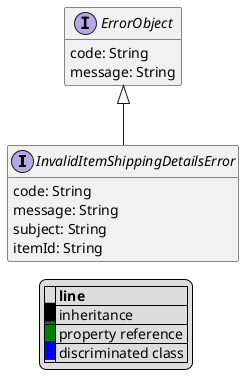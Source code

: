 @startuml

hide empty fields
hide empty methods
legend
|= |= line |
|<back:black>   </back>| inheritance |
|<back:green>   </back>| property reference |
|<back:blue>   </back>| discriminated class |
endlegend
interface InvalidItemShippingDetailsError [[InvalidItemShippingDetailsError.svg]] extends ErrorObject {
    code: String
    message: String
    subject: String
    itemId: String
}
interface ErrorObject [[ErrorObject.svg]]  {
    code: String
    message: String
}





@enduml
